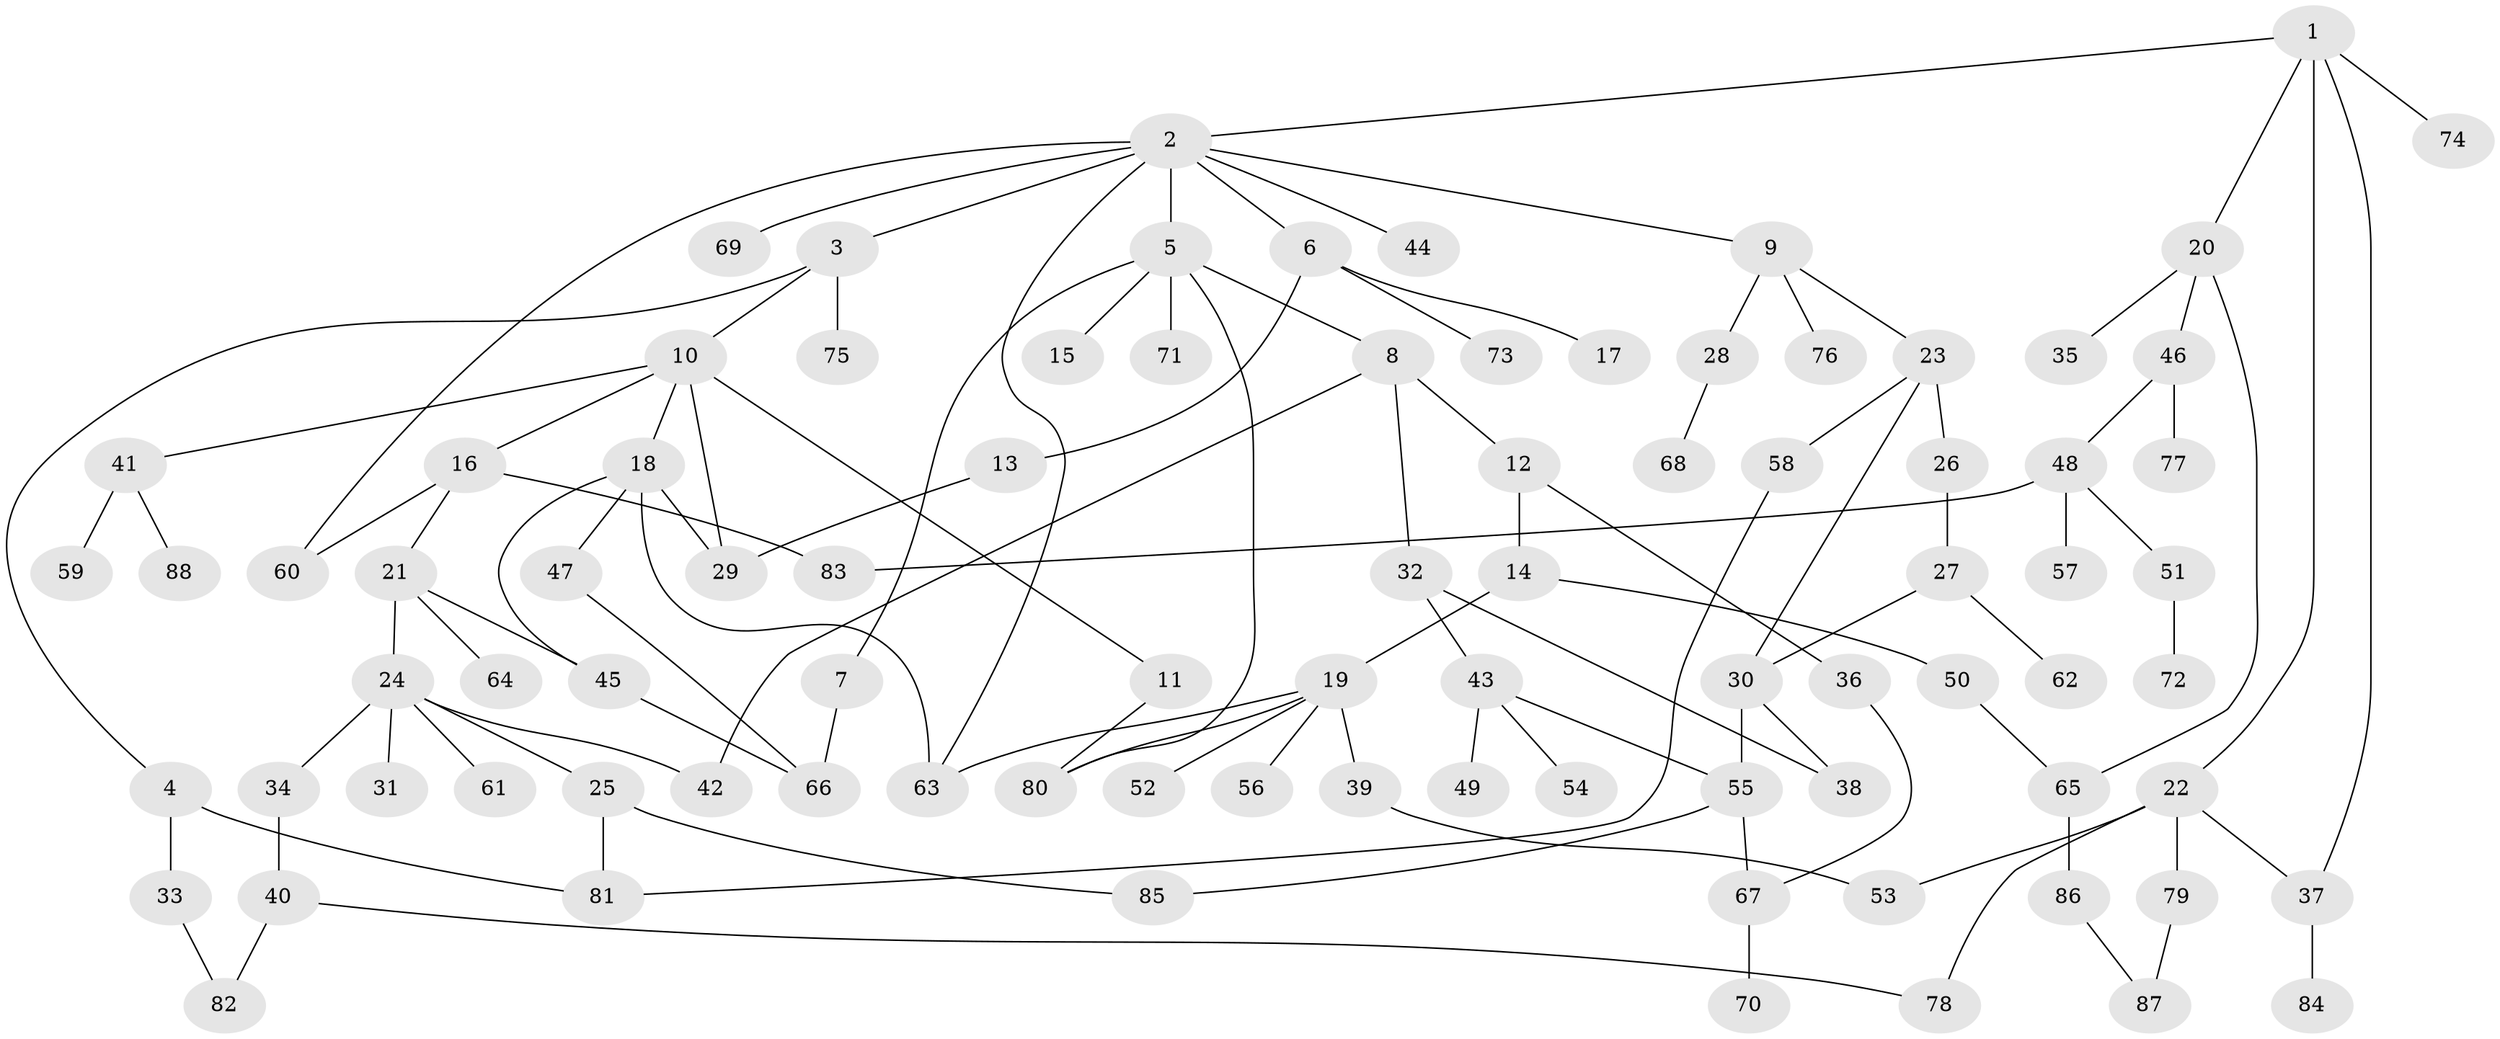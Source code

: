 // Generated by graph-tools (version 1.1) at 2025/01/03/09/25 03:01:03]
// undirected, 88 vertices, 112 edges
graph export_dot {
graph [start="1"]
  node [color=gray90,style=filled];
  1;
  2;
  3;
  4;
  5;
  6;
  7;
  8;
  9;
  10;
  11;
  12;
  13;
  14;
  15;
  16;
  17;
  18;
  19;
  20;
  21;
  22;
  23;
  24;
  25;
  26;
  27;
  28;
  29;
  30;
  31;
  32;
  33;
  34;
  35;
  36;
  37;
  38;
  39;
  40;
  41;
  42;
  43;
  44;
  45;
  46;
  47;
  48;
  49;
  50;
  51;
  52;
  53;
  54;
  55;
  56;
  57;
  58;
  59;
  60;
  61;
  62;
  63;
  64;
  65;
  66;
  67;
  68;
  69;
  70;
  71;
  72;
  73;
  74;
  75;
  76;
  77;
  78;
  79;
  80;
  81;
  82;
  83;
  84;
  85;
  86;
  87;
  88;
  1 -- 2;
  1 -- 20;
  1 -- 22;
  1 -- 74;
  1 -- 37;
  2 -- 3;
  2 -- 5;
  2 -- 6;
  2 -- 9;
  2 -- 44;
  2 -- 63;
  2 -- 69;
  2 -- 60;
  3 -- 4;
  3 -- 10;
  3 -- 75;
  4 -- 33;
  4 -- 81;
  5 -- 7;
  5 -- 8;
  5 -- 15;
  5 -- 71;
  5 -- 80;
  6 -- 13;
  6 -- 17;
  6 -- 73;
  7 -- 66;
  8 -- 12;
  8 -- 32;
  8 -- 42;
  9 -- 23;
  9 -- 28;
  9 -- 76;
  10 -- 11;
  10 -- 16;
  10 -- 18;
  10 -- 41;
  10 -- 29;
  11 -- 80;
  12 -- 14;
  12 -- 36;
  13 -- 29;
  14 -- 19;
  14 -- 50;
  16 -- 21;
  16 -- 60;
  16 -- 83;
  18 -- 47;
  18 -- 63;
  18 -- 29;
  18 -- 45;
  19 -- 39;
  19 -- 52;
  19 -- 56;
  19 -- 63;
  19 -- 80;
  20 -- 35;
  20 -- 46;
  20 -- 65;
  21 -- 24;
  21 -- 45;
  21 -- 64;
  22 -- 37;
  22 -- 53;
  22 -- 79;
  22 -- 78;
  23 -- 26;
  23 -- 30;
  23 -- 58;
  24 -- 25;
  24 -- 31;
  24 -- 34;
  24 -- 61;
  24 -- 42;
  25 -- 85;
  25 -- 81;
  26 -- 27;
  27 -- 62;
  27 -- 30;
  28 -- 68;
  30 -- 38;
  30 -- 55;
  32 -- 43;
  32 -- 38;
  33 -- 82;
  34 -- 40;
  36 -- 67;
  37 -- 84;
  39 -- 53;
  40 -- 78;
  40 -- 82;
  41 -- 59;
  41 -- 88;
  43 -- 49;
  43 -- 54;
  43 -- 55;
  45 -- 66;
  46 -- 48;
  46 -- 77;
  47 -- 66;
  48 -- 51;
  48 -- 57;
  48 -- 83;
  50 -- 65;
  51 -- 72;
  55 -- 67;
  55 -- 85;
  58 -- 81;
  65 -- 86;
  67 -- 70;
  79 -- 87;
  86 -- 87;
}
